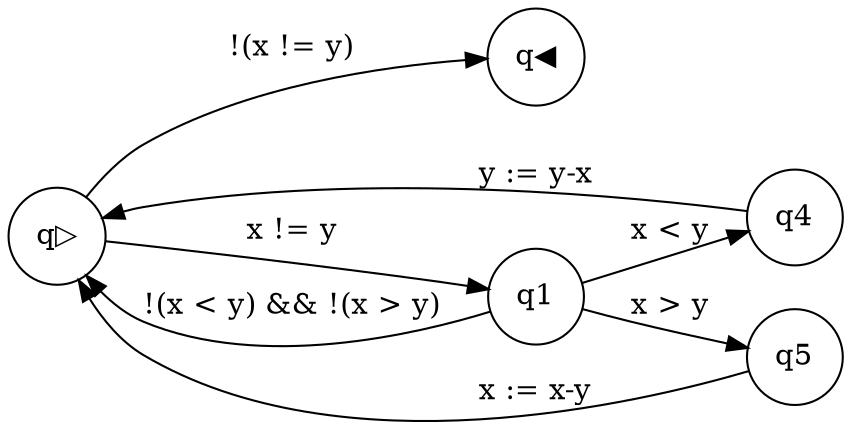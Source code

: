 digraph program_graph {rankdir=LR;
node [shape = circle]; q▷;
node [shape = circle]; q◀;
node [shape = circle]
q▷ -> q◀ [label = "!(x != y)"];
q▷ -> q1 [label = "x != y"];
q1 -> q▷ [label = "!(x < y) && !(x > y)"];
q1 -> q4 [label = "x < y"];
q4 -> q▷ [label = "y := y-x"];
q1 -> q5 [label = "x > y"];
q5 -> q▷ [label = "x := x-y"];}
